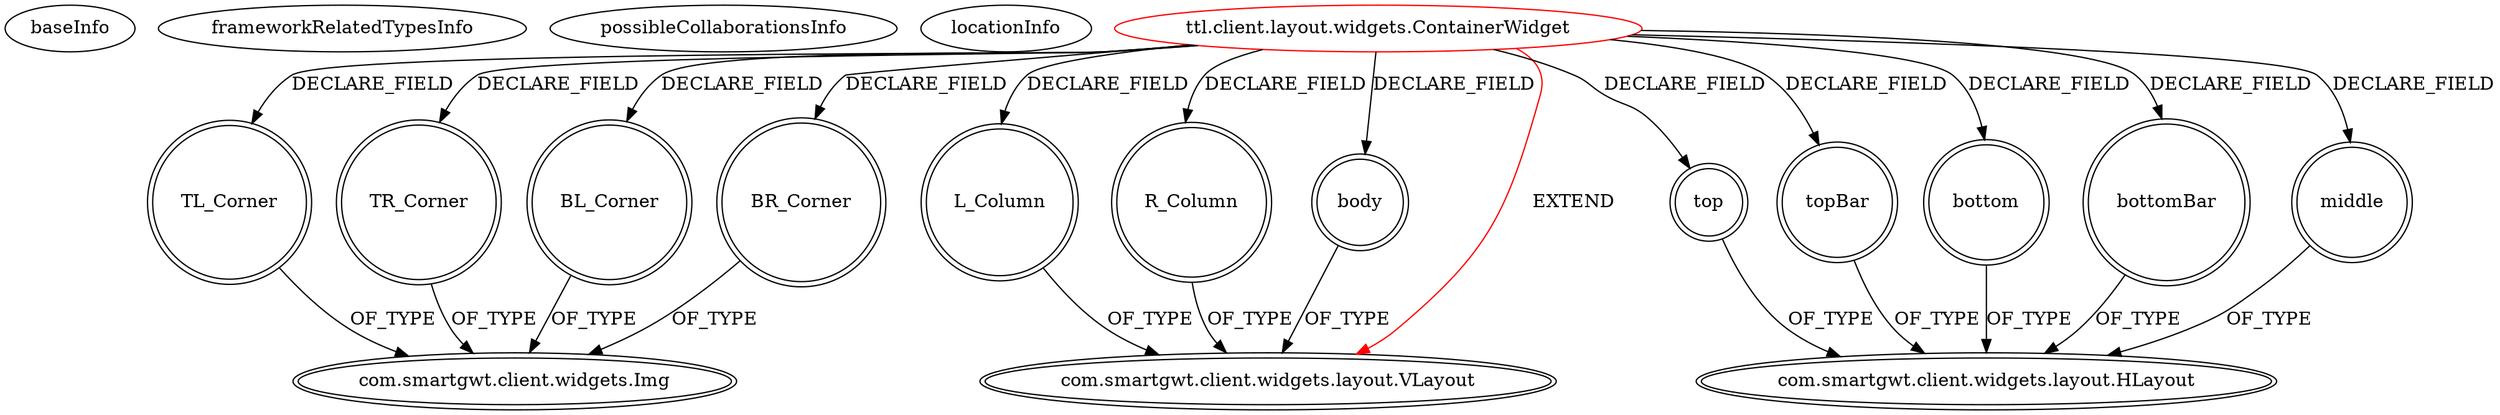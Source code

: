 digraph {
baseInfo[graphId=372,category="extension_graph",isAnonymous=false,possibleRelation=false]
frameworkRelatedTypesInfo[0="com.smartgwt.client.widgets.layout.VLayout"]
possibleCollaborationsInfo[]
locationInfo[projectName="Namrack-TeachToLearn",filePath="/Namrack-TeachToLearn/TeachToLearn-master/TeachToLearn/src/ttl/client/layout/widgets/ContainerWidget.java",contextSignature="ContainerWidget",graphId="372"]
0[label="ttl.client.layout.widgets.ContainerWidget",vertexType="ROOT_CLIENT_CLASS_DECLARATION",isFrameworkType=false,color=red]
1[label="com.smartgwt.client.widgets.layout.VLayout",vertexType="FRAMEWORK_CLASS_TYPE",isFrameworkType=true,peripheries=2]
2[label="BL_Corner",vertexType="FIELD_DECLARATION",isFrameworkType=true,peripheries=2,shape=circle]
3[label="com.smartgwt.client.widgets.Img",vertexType="FRAMEWORK_CLASS_TYPE",isFrameworkType=true,peripheries=2]
4[label="BR_Corner",vertexType="FIELD_DECLARATION",isFrameworkType=true,peripheries=2,shape=circle]
6[label="L_Column",vertexType="FIELD_DECLARATION",isFrameworkType=true,peripheries=2,shape=circle]
8[label="R_Column",vertexType="FIELD_DECLARATION",isFrameworkType=true,peripheries=2,shape=circle]
10[label="TL_Corner",vertexType="FIELD_DECLARATION",isFrameworkType=true,peripheries=2,shape=circle]
12[label="TR_Corner",vertexType="FIELD_DECLARATION",isFrameworkType=true,peripheries=2,shape=circle]
14[label="body",vertexType="FIELD_DECLARATION",isFrameworkType=true,peripheries=2,shape=circle]
16[label="bottom",vertexType="FIELD_DECLARATION",isFrameworkType=true,peripheries=2,shape=circle]
17[label="com.smartgwt.client.widgets.layout.HLayout",vertexType="FRAMEWORK_CLASS_TYPE",isFrameworkType=true,peripheries=2]
18[label="bottomBar",vertexType="FIELD_DECLARATION",isFrameworkType=true,peripheries=2,shape=circle]
20[label="middle",vertexType="FIELD_DECLARATION",isFrameworkType=true,peripheries=2,shape=circle]
22[label="top",vertexType="FIELD_DECLARATION",isFrameworkType=true,peripheries=2,shape=circle]
24[label="topBar",vertexType="FIELD_DECLARATION",isFrameworkType=true,peripheries=2,shape=circle]
0->1[label="EXTEND",color=red]
0->2[label="DECLARE_FIELD"]
2->3[label="OF_TYPE"]
0->4[label="DECLARE_FIELD"]
4->3[label="OF_TYPE"]
0->6[label="DECLARE_FIELD"]
6->1[label="OF_TYPE"]
0->8[label="DECLARE_FIELD"]
8->1[label="OF_TYPE"]
0->10[label="DECLARE_FIELD"]
10->3[label="OF_TYPE"]
0->12[label="DECLARE_FIELD"]
12->3[label="OF_TYPE"]
0->14[label="DECLARE_FIELD"]
14->1[label="OF_TYPE"]
0->16[label="DECLARE_FIELD"]
16->17[label="OF_TYPE"]
0->18[label="DECLARE_FIELD"]
18->17[label="OF_TYPE"]
0->20[label="DECLARE_FIELD"]
20->17[label="OF_TYPE"]
0->22[label="DECLARE_FIELD"]
22->17[label="OF_TYPE"]
0->24[label="DECLARE_FIELD"]
24->17[label="OF_TYPE"]
}
